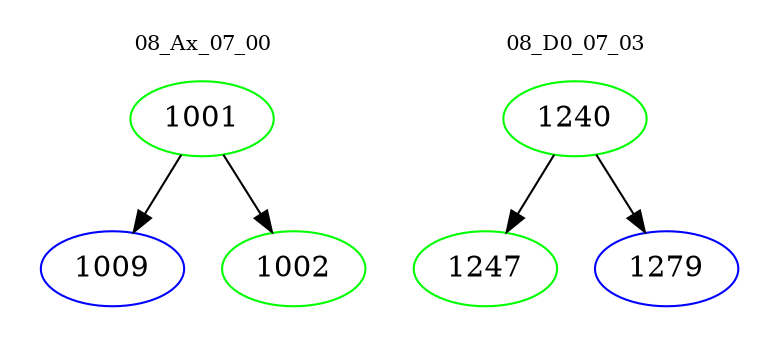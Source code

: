 digraph{
subgraph cluster_0 {
color = white
label = "08_Ax_07_00";
fontsize=10;
T0_1001 [label="1001", color="green"]
T0_1001 -> T0_1009 [color="black"]
T0_1009 [label="1009", color="blue"]
T0_1001 -> T0_1002 [color="black"]
T0_1002 [label="1002", color="green"]
}
subgraph cluster_1 {
color = white
label = "08_D0_07_03";
fontsize=10;
T1_1240 [label="1240", color="green"]
T1_1240 -> T1_1247 [color="black"]
T1_1247 [label="1247", color="green"]
T1_1240 -> T1_1279 [color="black"]
T1_1279 [label="1279", color="blue"]
}
}
